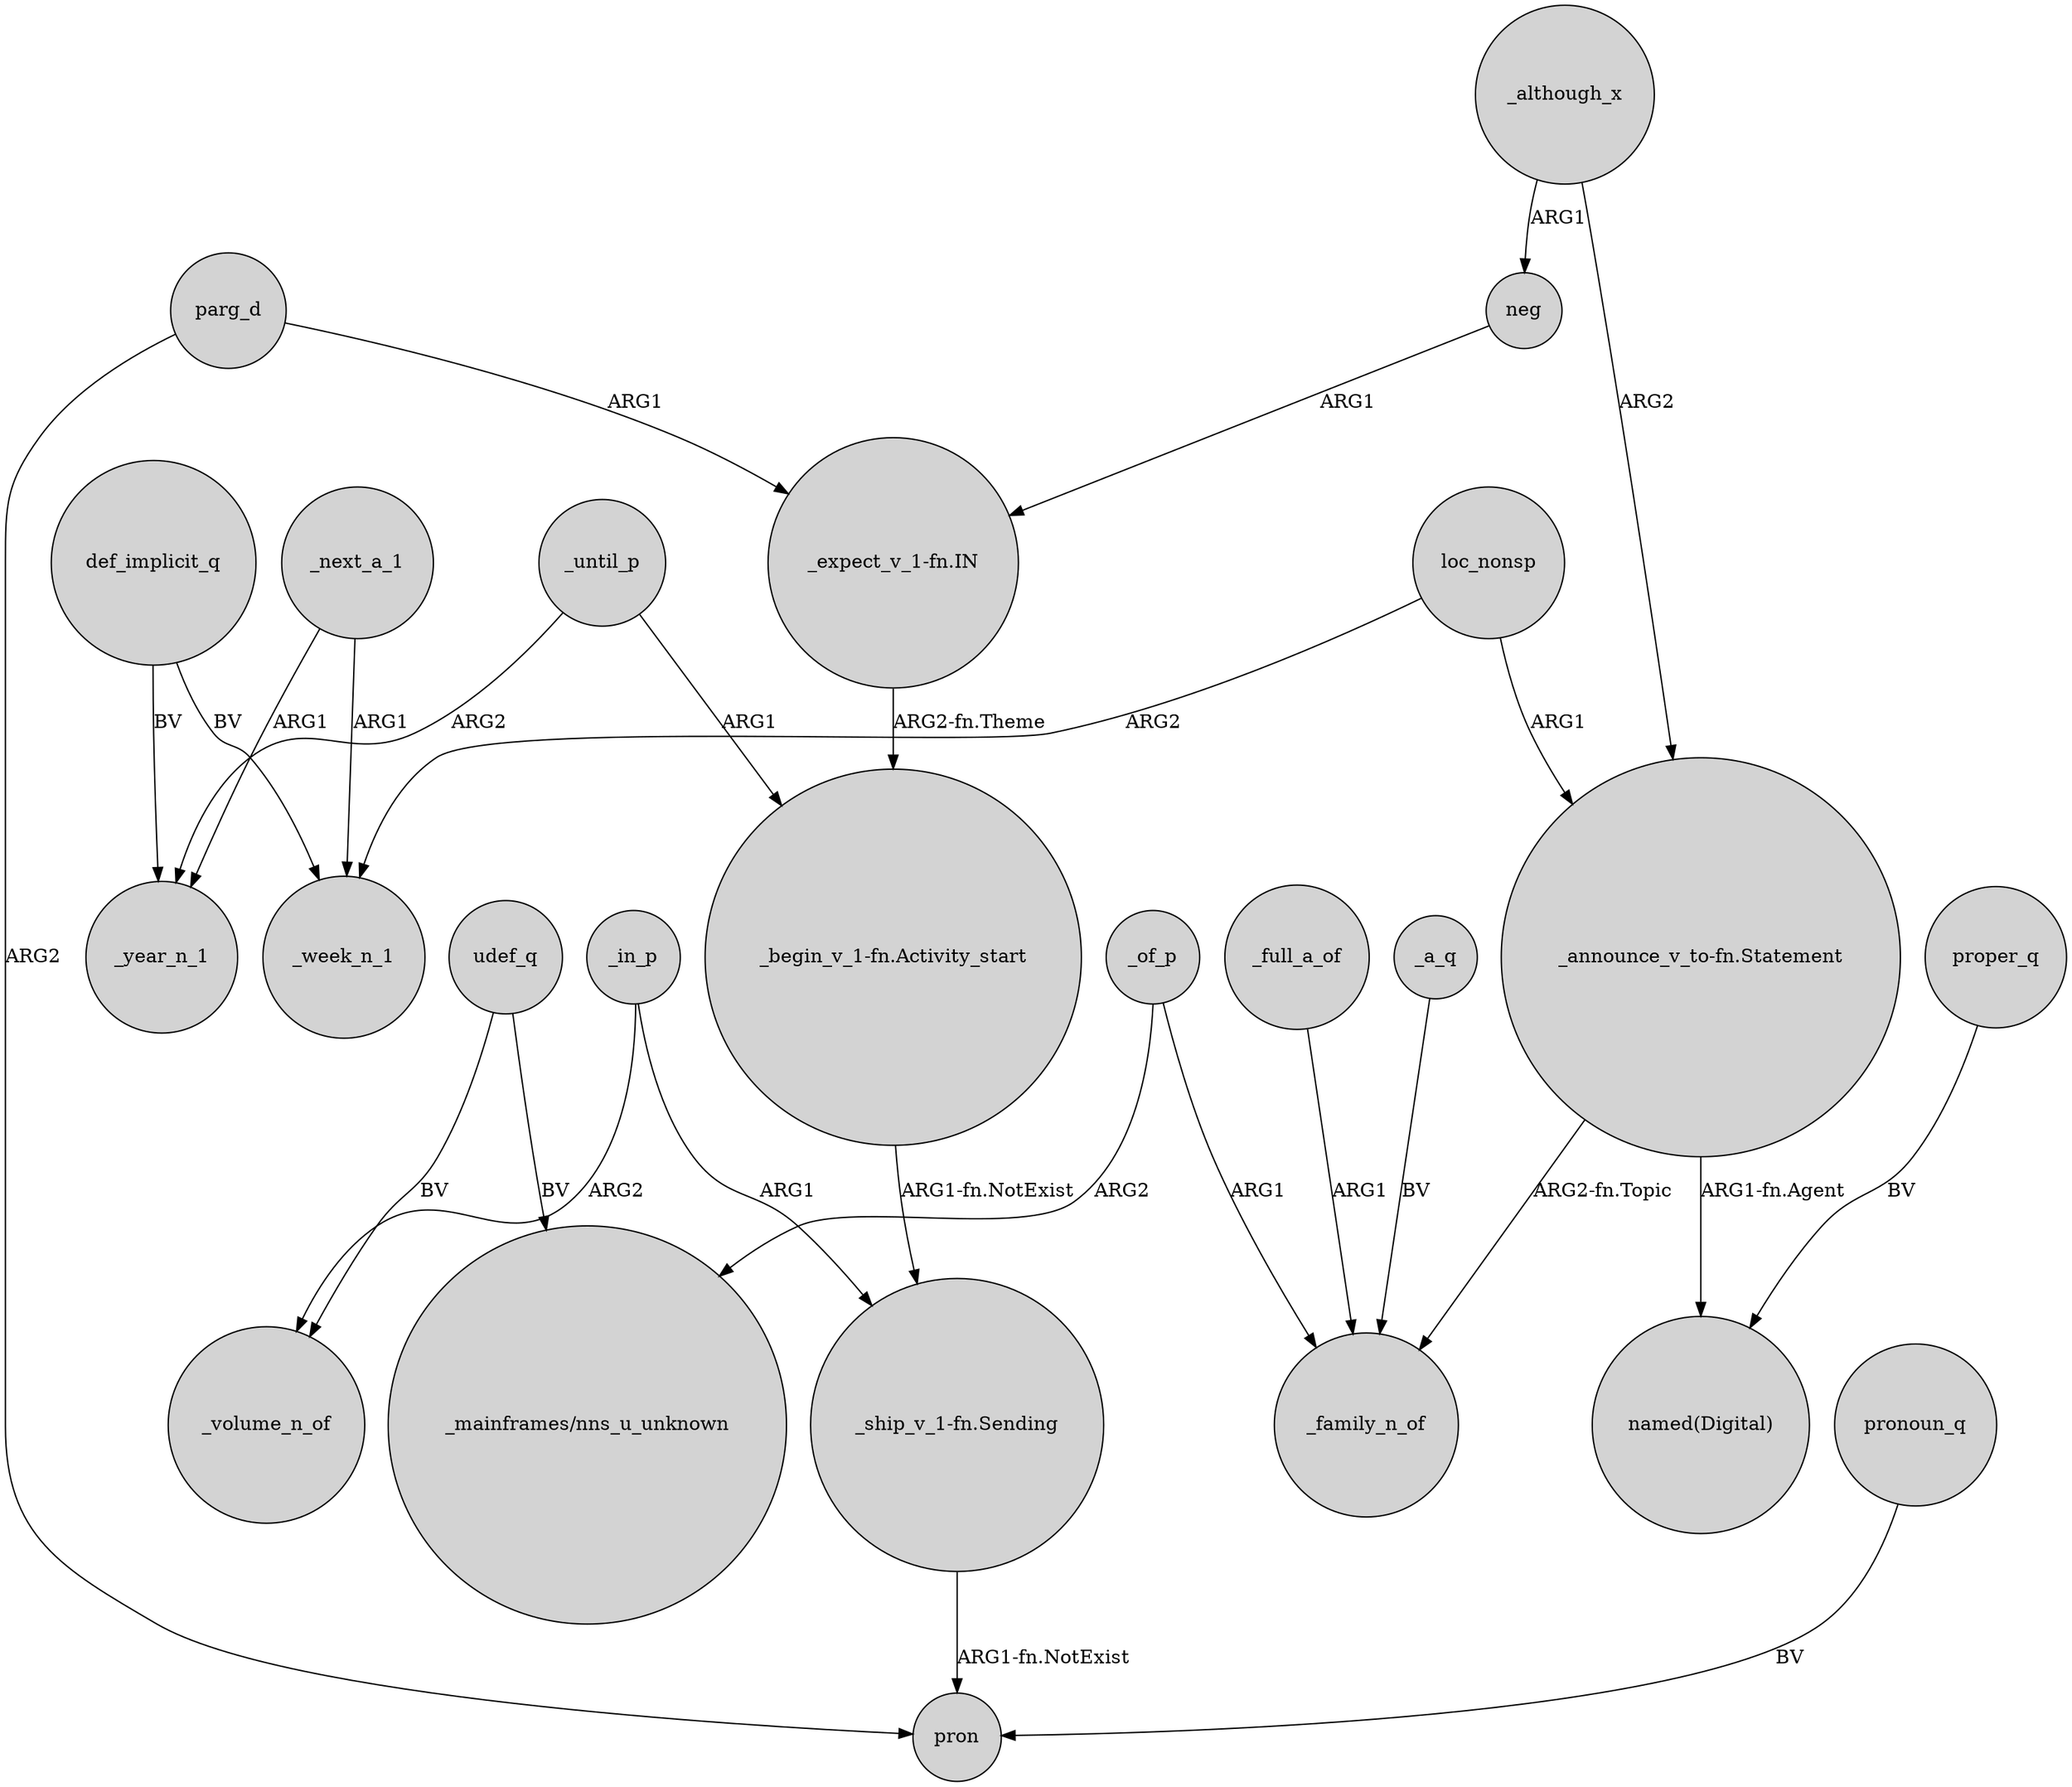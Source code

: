 digraph {
	node [shape=circle style=filled]
	def_implicit_q -> _week_n_1 [label=BV]
	"_expect_v_1-fn.IN" -> "_begin_v_1-fn.Activity_start" [label="ARG2-fn.Theme"]
	def_implicit_q -> _year_n_1 [label=BV]
	_in_p -> "_ship_v_1-fn.Sending" [label=ARG1]
	udef_q -> _volume_n_of [label=BV]
	"_ship_v_1-fn.Sending" -> pron [label="ARG1-fn.NotExist"]
	"_announce_v_to-fn.Statement" -> _family_n_of [label="ARG2-fn.Topic"]
	_in_p -> _volume_n_of [label=ARG2]
	udef_q -> "_mainframes/nns_u_unknown" [label=BV]
	"_announce_v_to-fn.Statement" -> "named(Digital)" [label="ARG1-fn.Agent"]
	_although_x -> neg [label=ARG1]
	_until_p -> _year_n_1 [label=ARG2]
	parg_d -> pron [label=ARG2]
	loc_nonsp -> "_announce_v_to-fn.Statement" [label=ARG1]
	_although_x -> "_announce_v_to-fn.Statement" [label=ARG2]
	_until_p -> "_begin_v_1-fn.Activity_start" [label=ARG1]
	pronoun_q -> pron [label=BV]
	loc_nonsp -> _week_n_1 [label=ARG2]
	_full_a_of -> _family_n_of [label=ARG1]
	proper_q -> "named(Digital)" [label=BV]
	_of_p -> "_mainframes/nns_u_unknown" [label=ARG2]
	_next_a_1 -> _year_n_1 [label=ARG1]
	parg_d -> "_expect_v_1-fn.IN" [label=ARG1]
	_a_q -> _family_n_of [label=BV]
	_of_p -> _family_n_of [label=ARG1]
	_next_a_1 -> _week_n_1 [label=ARG1]
	neg -> "_expect_v_1-fn.IN" [label=ARG1]
	"_begin_v_1-fn.Activity_start" -> "_ship_v_1-fn.Sending" [label="ARG1-fn.NotExist"]
}
